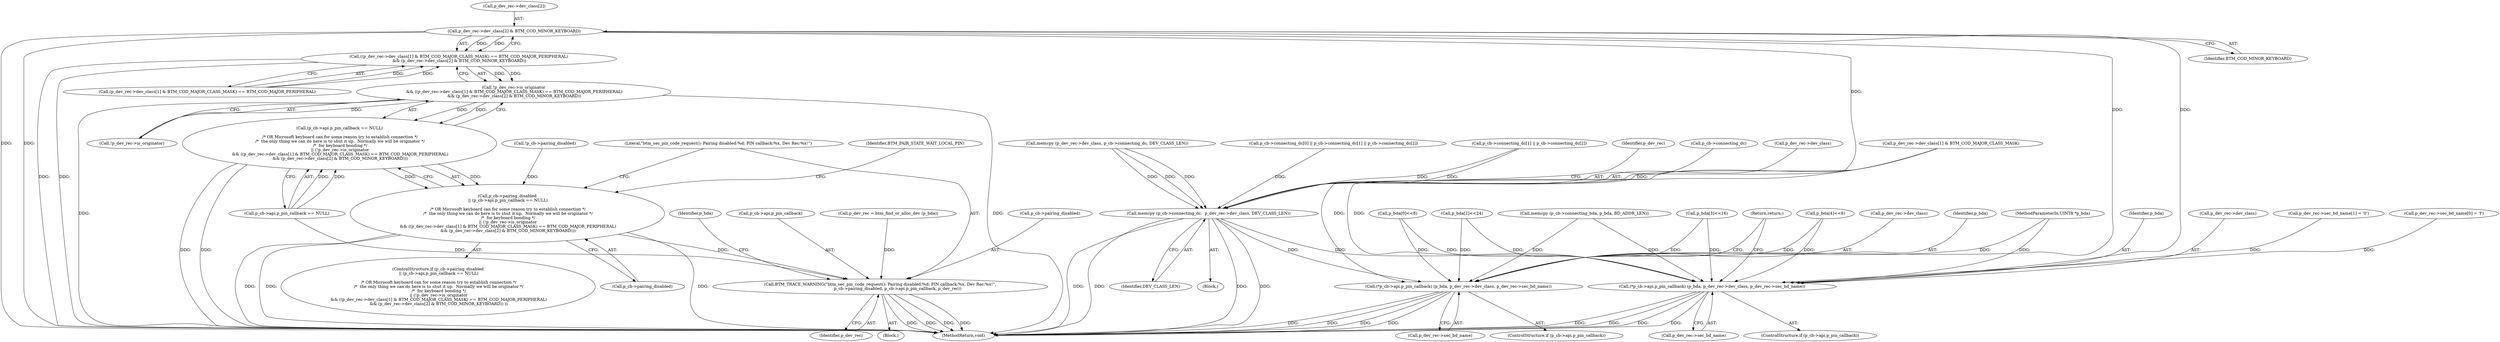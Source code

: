 digraph "0_Android_c677ee92595335233eb0e7b59809a1a94e7a678a_0@array" {
"1000368" [label="(Call,p_dev_rec->dev_class[2] & BTM_COD_MINOR_KEYBOARD)"];
"1000358" [label="(Call,((p_dev_rec->dev_class[1] & BTM_COD_MAJOR_CLASS_MASK) == BTM_COD_MAJOR_PERIPHERAL)\n && (p_dev_rec->dev_class[2] & BTM_COD_MINOR_KEYBOARD))"];
"1000353" [label="(Call,!p_dev_rec->is_originator\n && ((p_dev_rec->dev_class[1] & BTM_COD_MAJOR_CLASS_MASK) == BTM_COD_MAJOR_PERIPHERAL)\n && (p_dev_rec->dev_class[2] & BTM_COD_MINOR_KEYBOARD))"];
"1000345" [label="(Call,(p_cb->api.p_pin_callback == NULL)\n\n /* OR Microsoft keyboard can for some reason try to establish connection */\n /*  the only thing we can do here is to shut it up.  Normally we will be originator */\n /*  for keyboard bonding */\n || (!p_dev_rec->is_originator\n && ((p_dev_rec->dev_class[1] & BTM_COD_MAJOR_CLASS_MASK) == BTM_COD_MAJOR_PERIPHERAL)\n && (p_dev_rec->dev_class[2] & BTM_COD_MINOR_KEYBOARD)))"];
"1000341" [label="(Call,p_cb->pairing_disabled\n || (p_cb->api.p_pin_callback == NULL)\n\n /* OR Microsoft keyboard can for some reason try to establish connection */\n /*  the only thing we can do here is to shut it up.  Normally we will be originator */\n /*  for keyboard bonding */\n || (!p_dev_rec->is_originator\n && ((p_dev_rec->dev_class[1] & BTM_COD_MAJOR_CLASS_MASK) == BTM_COD_MAJOR_PERIPHERAL)\n && (p_dev_rec->dev_class[2] & BTM_COD_MINOR_KEYBOARD)))"];
"1000376" [label="(Call,BTM_TRACE_WARNING(\"btm_sec_pin_code_request(): Pairing disabled:%d; PIN callback:%x, Dev Rec:%x!\",\n                           p_cb->pairing_disabled, p_cb->api.p_pin_callback, p_dev_rec))"];
"1000399" [label="(Call,memcpy (p_cb->connecting_dc,  p_dev_rec->dev_class, DEV_CLASS_LEN))"];
"1000427" [label="(Call,(*p_cb->api.p_pin_callback) (p_bda, p_dev_rec->dev_class, p_dev_rec->sec_bd_name))"];
"1000481" [label="(Call,(*p_cb->api.p_pin_callback) (p_bda, p_dev_rec->dev_class, p_dev_rec->sec_bd_name))"];
"1000481" [label="(Call,(*p_cb->api.p_pin_callback) (p_bda, p_dev_rec->dev_class, p_dev_rec->sec_bd_name))"];
"1000388" [label="(Identifier,p_bda)"];
"1000482" [label="(Identifier,p_bda)"];
"1000307" [label="(Call,memcpy (p_dev_rec->dev_class, p_cb->connecting_dc, DEV_CLASS_LEN))"];
"1000486" [label="(Call,p_dev_rec->sec_bd_name)"];
"1000374" [label="(Identifier,BTM_COD_MINOR_KEYBOARD)"];
"1000490" [label="(MethodReturn,void)"];
"1000427" [label="(Call,(*p_cb->api.p_pin_callback) (p_bda, p_dev_rec->dev_class, p_dev_rec->sec_bd_name))"];
"1000345" [label="(Call,(p_cb->api.p_pin_callback == NULL)\n\n /* OR Microsoft keyboard can for some reason try to establish connection */\n /*  the only thing we can do here is to shut it up.  Normally we will be originator */\n /*  for keyboard bonding */\n || (!p_dev_rec->is_originator\n && ((p_dev_rec->dev_class[1] & BTM_COD_MAJOR_CLASS_MASK) == BTM_COD_MAJOR_PERIPHERAL)\n && (p_dev_rec->dev_class[2] & BTM_COD_MINOR_KEYBOARD)))"];
"1000475" [label="(ControlStructure,if (p_cb->api.p_pin_callback))"];
"1000252" [label="(Call,!p_cb->pairing_disabled)"];
"1000360" [label="(Call,p_dev_rec->dev_class[1] & BTM_COD_MAJOR_CLASS_MASK)"];
"1000386" [label="(Identifier,p_dev_rec)"];
"1000483" [label="(Call,p_dev_rec->dev_class)"];
"1000381" [label="(Call,p_cb->api.p_pin_callback)"];
"1000340" [label="(ControlStructure,if (p_cb->pairing_disabled\n || (p_cb->api.p_pin_callback == NULL)\n\n /* OR Microsoft keyboard can for some reason try to establish connection */\n /*  the only thing we can do here is to shut it up.  Normally we will be originator */\n /*  for keyboard bonding */\n || (!p_dev_rec->is_originator\n && ((p_dev_rec->dev_class[1] & BTM_COD_MAJOR_CLASS_MASK) == BTM_COD_MAJOR_PERIPHERAL)\n && (p_dev_rec->dev_class[2] & BTM_COD_MINOR_KEYBOARD)) ))"];
"1000432" [label="(Call,p_dev_rec->sec_bd_name)"];
"1000353" [label="(Call,!p_dev_rec->is_originator\n && ((p_dev_rec->dev_class[1] & BTM_COD_MAJOR_CLASS_MASK) == BTM_COD_MAJOR_PERIPHERAL)\n && (p_dev_rec->dev_class[2] & BTM_COD_MINOR_KEYBOARD))"];
"1000359" [label="(Call,(p_dev_rec->dev_class[1] & BTM_COD_MAJOR_CLASS_MASK) == BTM_COD_MAJOR_PERIPHERAL)"];
"1000219" [label="(Call,p_dev_rec = btm_find_or_alloc_dev (p_bda))"];
"1000406" [label="(Identifier,DEV_CLASS_LEN)"];
"1000290" [label="(Call,p_cb->connecting_dc[0] || p_cb->connecting_dc[1] || p_cb->connecting_dc[2])"];
"1000138" [label="(Call,p_bda[0]<<8)"];
"1000147" [label="(Call,p_bda[2]<<24)"];
"1000390" [label="(Block,)"];
"1000346" [label="(Call,p_cb->api.p_pin_callback == NULL)"];
"1000354" [label="(Call,!p_dev_rec->is_originator)"];
"1000296" [label="(Call,p_cb->connecting_dc[1] || p_cb->connecting_dc[2])"];
"1000393" [label="(Call,memcpy (p_cb->connecting_bda, p_bda, BD_ADDR_LEN))"];
"1000376" [label="(Call,BTM_TRACE_WARNING(\"btm_sec_pin_code_request(): Pairing disabled:%d; PIN callback:%x, Dev Rec:%x!\",\n                           p_cb->pairing_disabled, p_cb->api.p_pin_callback, p_dev_rec))"];
"1000375" [label="(Block,)"];
"1000153" [label="(Call,p_bda[3]<<16)"];
"1000341" [label="(Call,p_cb->pairing_disabled\n || (p_cb->api.p_pin_callback == NULL)\n\n /* OR Microsoft keyboard can for some reason try to establish connection */\n /*  the only thing we can do here is to shut it up.  Normally we will be originator */\n /*  for keyboard bonding */\n || (!p_dev_rec->is_originator\n && ((p_dev_rec->dev_class[1] & BTM_COD_MAJOR_CLASS_MASK) == BTM_COD_MAJOR_PERIPHERAL)\n && (p_dev_rec->dev_class[2] & BTM_COD_MINOR_KEYBOARD)))"];
"1000410" [label="(Identifier,p_dev_rec)"];
"1000489" [label="(Return,return;)"];
"1000159" [label="(Call,p_bda[4]<<8)"];
"1000461" [label="(Call,p_dev_rec->sec_bd_name[1] = '0')"];
"1000421" [label="(ControlStructure,if (p_cb->api.p_pin_callback))"];
"1000377" [label="(Literal,\"btm_sec_pin_code_request(): Pairing disabled:%d; PIN callback:%x, Dev Rec:%x!\")"];
"1000429" [label="(Call,p_dev_rec->dev_class)"];
"1000428" [label="(Identifier,p_bda)"];
"1000400" [label="(Call,p_cb->connecting_dc)"];
"1000454" [label="(Call,p_dev_rec->sec_bd_name[0] = 'f')"];
"1000399" [label="(Call,memcpy (p_cb->connecting_dc,  p_dev_rec->dev_class, DEV_CLASS_LEN))"];
"1000358" [label="(Call,((p_dev_rec->dev_class[1] & BTM_COD_MAJOR_CLASS_MASK) == BTM_COD_MAJOR_PERIPHERAL)\n && (p_dev_rec->dev_class[2] & BTM_COD_MINOR_KEYBOARD))"];
"1000368" [label="(Call,p_dev_rec->dev_class[2] & BTM_COD_MINOR_KEYBOARD)"];
"1000403" [label="(Call,p_dev_rec->dev_class)"];
"1000378" [label="(Call,p_cb->pairing_disabled)"];
"1000123" [label="(MethodParameterIn,UINT8 *p_bda)"];
"1000342" [label="(Call,p_cb->pairing_disabled)"];
"1000392" [label="(Identifier,BTM_PAIR_STATE_WAIT_LOCAL_PIN)"];
"1000369" [label="(Call,p_dev_rec->dev_class[2])"];
"1000368" -> "1000358"  [label="AST: "];
"1000368" -> "1000374"  [label="CFG: "];
"1000369" -> "1000368"  [label="AST: "];
"1000374" -> "1000368"  [label="AST: "];
"1000358" -> "1000368"  [label="CFG: "];
"1000368" -> "1000490"  [label="DDG: "];
"1000368" -> "1000490"  [label="DDG: "];
"1000368" -> "1000358"  [label="DDG: "];
"1000368" -> "1000358"  [label="DDG: "];
"1000368" -> "1000399"  [label="DDG: "];
"1000368" -> "1000427"  [label="DDG: "];
"1000368" -> "1000481"  [label="DDG: "];
"1000358" -> "1000353"  [label="AST: "];
"1000358" -> "1000359"  [label="CFG: "];
"1000359" -> "1000358"  [label="AST: "];
"1000353" -> "1000358"  [label="CFG: "];
"1000358" -> "1000490"  [label="DDG: "];
"1000358" -> "1000490"  [label="DDG: "];
"1000358" -> "1000353"  [label="DDG: "];
"1000358" -> "1000353"  [label="DDG: "];
"1000359" -> "1000358"  [label="DDG: "];
"1000359" -> "1000358"  [label="DDG: "];
"1000353" -> "1000345"  [label="AST: "];
"1000353" -> "1000354"  [label="CFG: "];
"1000354" -> "1000353"  [label="AST: "];
"1000345" -> "1000353"  [label="CFG: "];
"1000353" -> "1000490"  [label="DDG: "];
"1000353" -> "1000490"  [label="DDG: "];
"1000353" -> "1000345"  [label="DDG: "];
"1000353" -> "1000345"  [label="DDG: "];
"1000354" -> "1000353"  [label="DDG: "];
"1000345" -> "1000341"  [label="AST: "];
"1000345" -> "1000346"  [label="CFG: "];
"1000346" -> "1000345"  [label="AST: "];
"1000341" -> "1000345"  [label="CFG: "];
"1000345" -> "1000490"  [label="DDG: "];
"1000345" -> "1000490"  [label="DDG: "];
"1000345" -> "1000341"  [label="DDG: "];
"1000345" -> "1000341"  [label="DDG: "];
"1000346" -> "1000345"  [label="DDG: "];
"1000346" -> "1000345"  [label="DDG: "];
"1000341" -> "1000340"  [label="AST: "];
"1000341" -> "1000342"  [label="CFG: "];
"1000342" -> "1000341"  [label="AST: "];
"1000377" -> "1000341"  [label="CFG: "];
"1000392" -> "1000341"  [label="CFG: "];
"1000341" -> "1000490"  [label="DDG: "];
"1000341" -> "1000490"  [label="DDG: "];
"1000341" -> "1000490"  [label="DDG: "];
"1000252" -> "1000341"  [label="DDG: "];
"1000341" -> "1000376"  [label="DDG: "];
"1000376" -> "1000375"  [label="AST: "];
"1000376" -> "1000386"  [label="CFG: "];
"1000377" -> "1000376"  [label="AST: "];
"1000378" -> "1000376"  [label="AST: "];
"1000381" -> "1000376"  [label="AST: "];
"1000386" -> "1000376"  [label="AST: "];
"1000388" -> "1000376"  [label="CFG: "];
"1000376" -> "1000490"  [label="DDG: "];
"1000376" -> "1000490"  [label="DDG: "];
"1000376" -> "1000490"  [label="DDG: "];
"1000376" -> "1000490"  [label="DDG: "];
"1000346" -> "1000376"  [label="DDG: "];
"1000219" -> "1000376"  [label="DDG: "];
"1000399" -> "1000390"  [label="AST: "];
"1000399" -> "1000406"  [label="CFG: "];
"1000400" -> "1000399"  [label="AST: "];
"1000403" -> "1000399"  [label="AST: "];
"1000406" -> "1000399"  [label="AST: "];
"1000410" -> "1000399"  [label="CFG: "];
"1000399" -> "1000490"  [label="DDG: "];
"1000399" -> "1000490"  [label="DDG: "];
"1000399" -> "1000490"  [label="DDG: "];
"1000399" -> "1000490"  [label="DDG: "];
"1000290" -> "1000399"  [label="DDG: "];
"1000307" -> "1000399"  [label="DDG: "];
"1000307" -> "1000399"  [label="DDG: "];
"1000307" -> "1000399"  [label="DDG: "];
"1000296" -> "1000399"  [label="DDG: "];
"1000296" -> "1000399"  [label="DDG: "];
"1000360" -> "1000399"  [label="DDG: "];
"1000399" -> "1000427"  [label="DDG: "];
"1000399" -> "1000481"  [label="DDG: "];
"1000427" -> "1000421"  [label="AST: "];
"1000427" -> "1000432"  [label="CFG: "];
"1000428" -> "1000427"  [label="AST: "];
"1000429" -> "1000427"  [label="AST: "];
"1000432" -> "1000427"  [label="AST: "];
"1000489" -> "1000427"  [label="CFG: "];
"1000427" -> "1000490"  [label="DDG: "];
"1000427" -> "1000490"  [label="DDG: "];
"1000427" -> "1000490"  [label="DDG: "];
"1000427" -> "1000490"  [label="DDG: "];
"1000393" -> "1000427"  [label="DDG: "];
"1000159" -> "1000427"  [label="DDG: "];
"1000147" -> "1000427"  [label="DDG: "];
"1000153" -> "1000427"  [label="DDG: "];
"1000138" -> "1000427"  [label="DDG: "];
"1000123" -> "1000427"  [label="DDG: "];
"1000360" -> "1000427"  [label="DDG: "];
"1000481" -> "1000475"  [label="AST: "];
"1000481" -> "1000486"  [label="CFG: "];
"1000482" -> "1000481"  [label="AST: "];
"1000483" -> "1000481"  [label="AST: "];
"1000486" -> "1000481"  [label="AST: "];
"1000489" -> "1000481"  [label="CFG: "];
"1000481" -> "1000490"  [label="DDG: "];
"1000481" -> "1000490"  [label="DDG: "];
"1000481" -> "1000490"  [label="DDG: "];
"1000481" -> "1000490"  [label="DDG: "];
"1000393" -> "1000481"  [label="DDG: "];
"1000159" -> "1000481"  [label="DDG: "];
"1000147" -> "1000481"  [label="DDG: "];
"1000153" -> "1000481"  [label="DDG: "];
"1000138" -> "1000481"  [label="DDG: "];
"1000123" -> "1000481"  [label="DDG: "];
"1000360" -> "1000481"  [label="DDG: "];
"1000454" -> "1000481"  [label="DDG: "];
"1000461" -> "1000481"  [label="DDG: "];
}
